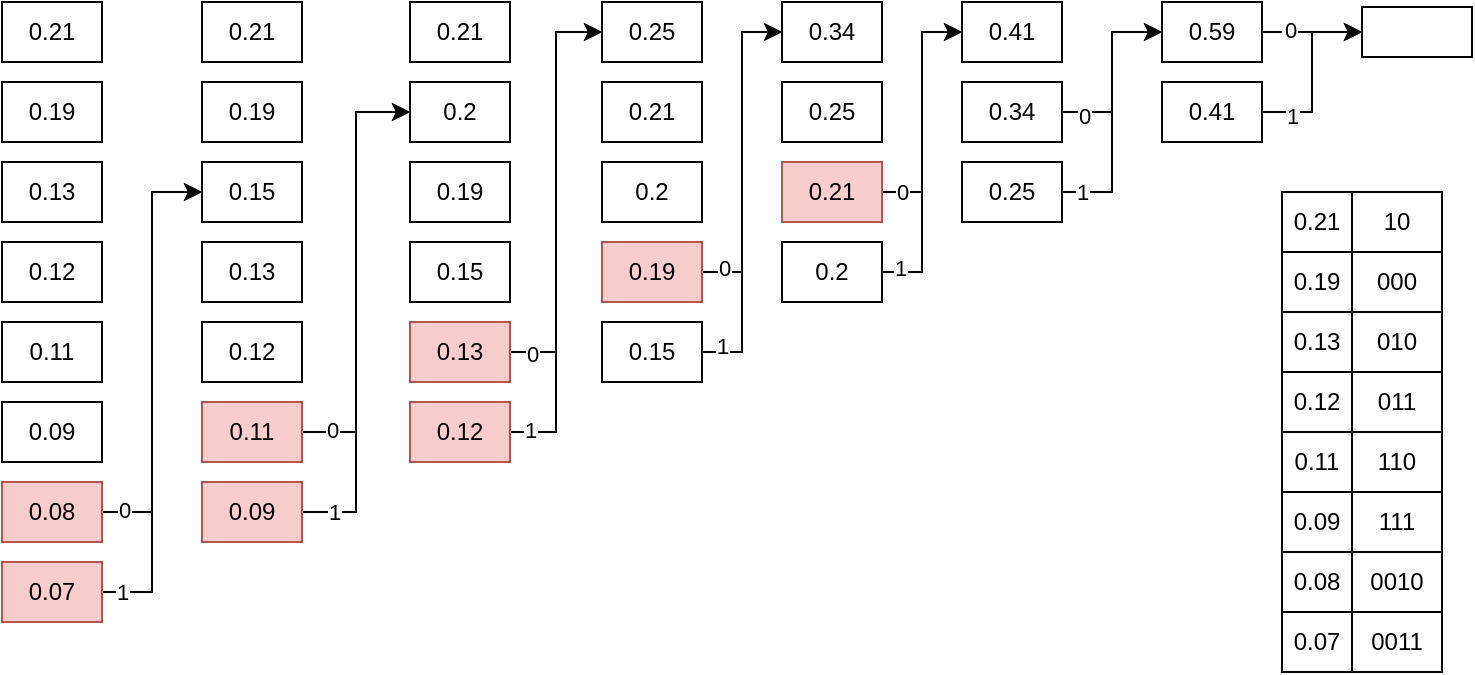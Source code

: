 <mxfile version="22.0.2" type="device">
  <diagram name="第 1 页" id="5BDinMBQajONObAEUcj4">
    <mxGraphModel dx="1728" dy="997" grid="1" gridSize="10" guides="1" tooltips="1" connect="1" arrows="1" fold="1" page="1" pageScale="1" pageWidth="1169" pageHeight="827" math="0" shadow="0">
      <root>
        <mxCell id="0" />
        <mxCell id="1" parent="0" />
        <mxCell id="ijUd1GON8m7grL_-jOXo-1" value="0.21" style="rounded=0;whiteSpace=wrap;html=1;" vertex="1" parent="1">
          <mxGeometry x="240" y="246" width="50" height="30" as="geometry" />
        </mxCell>
        <mxCell id="ijUd1GON8m7grL_-jOXo-2" value="0.11" style="rounded=0;whiteSpace=wrap;html=1;" vertex="1" parent="1">
          <mxGeometry x="240" y="406" width="50" height="30" as="geometry" />
        </mxCell>
        <mxCell id="ijUd1GON8m7grL_-jOXo-3" value="0.09" style="rounded=0;whiteSpace=wrap;html=1;" vertex="1" parent="1">
          <mxGeometry x="240" y="446" width="50" height="30" as="geometry" />
        </mxCell>
        <mxCell id="ijUd1GON8m7grL_-jOXo-4" value="0.13" style="rounded=0;whiteSpace=wrap;html=1;" vertex="1" parent="1">
          <mxGeometry x="240" y="326" width="50" height="30" as="geometry" />
        </mxCell>
        <mxCell id="ijUd1GON8m7grL_-jOXo-29" style="edgeStyle=orthogonalEdgeStyle;rounded=0;orthogonalLoop=1;jettySize=auto;html=1;entryX=0;entryY=0.5;entryDx=0;entryDy=0;" edge="1" parent="1" source="ijUd1GON8m7grL_-jOXo-5" target="ijUd1GON8m7grL_-jOXo-10">
          <mxGeometry relative="1" as="geometry" />
        </mxCell>
        <mxCell id="ijUd1GON8m7grL_-jOXo-65" value="1" style="edgeLabel;html=1;align=center;verticalAlign=middle;resizable=0;points=[];" vertex="1" connectable="0" parent="ijUd1GON8m7grL_-jOXo-29">
          <mxGeometry x="-0.921" relative="1" as="geometry">
            <mxPoint as="offset" />
          </mxGeometry>
        </mxCell>
        <mxCell id="ijUd1GON8m7grL_-jOXo-5" value="0.07" style="rounded=0;whiteSpace=wrap;html=1;fillColor=#f8cecc;strokeColor=#b85450;" vertex="1" parent="1">
          <mxGeometry x="240" y="526" width="50" height="30" as="geometry" />
        </mxCell>
        <mxCell id="ijUd1GON8m7grL_-jOXo-6" value="0.12" style="rounded=0;whiteSpace=wrap;html=1;" vertex="1" parent="1">
          <mxGeometry x="240" y="366" width="50" height="30" as="geometry" />
        </mxCell>
        <mxCell id="ijUd1GON8m7grL_-jOXo-28" style="edgeStyle=orthogonalEdgeStyle;rounded=0;orthogonalLoop=1;jettySize=auto;html=1;entryX=0;entryY=0.5;entryDx=0;entryDy=0;" edge="1" parent="1" source="ijUd1GON8m7grL_-jOXo-7" target="ijUd1GON8m7grL_-jOXo-10">
          <mxGeometry relative="1" as="geometry" />
        </mxCell>
        <mxCell id="ijUd1GON8m7grL_-jOXo-64" value="0" style="edgeLabel;html=1;align=center;verticalAlign=middle;resizable=0;points=[];" vertex="1" connectable="0" parent="ijUd1GON8m7grL_-jOXo-28">
          <mxGeometry x="-0.895" y="1" relative="1" as="geometry">
            <mxPoint as="offset" />
          </mxGeometry>
        </mxCell>
        <mxCell id="ijUd1GON8m7grL_-jOXo-7" value="0.08" style="rounded=0;whiteSpace=wrap;html=1;fillColor=#f8cecc;strokeColor=#b85450;" vertex="1" parent="1">
          <mxGeometry x="240" y="486" width="50" height="30" as="geometry" />
        </mxCell>
        <mxCell id="ijUd1GON8m7grL_-jOXo-8" value="0.19" style="rounded=0;whiteSpace=wrap;html=1;" vertex="1" parent="1">
          <mxGeometry x="240" y="286" width="50" height="30" as="geometry" />
        </mxCell>
        <mxCell id="ijUd1GON8m7grL_-jOXo-10" value="0.15" style="whiteSpace=wrap;html=1;rounded=0;" vertex="1" parent="1">
          <mxGeometry x="340" y="326" width="50" height="30" as="geometry" />
        </mxCell>
        <mxCell id="ijUd1GON8m7grL_-jOXo-13" value="0.21" style="rounded=0;whiteSpace=wrap;html=1;" vertex="1" parent="1">
          <mxGeometry x="340" y="246" width="50" height="30" as="geometry" />
        </mxCell>
        <mxCell id="ijUd1GON8m7grL_-jOXo-27" style="edgeStyle=orthogonalEdgeStyle;rounded=0;orthogonalLoop=1;jettySize=auto;html=1;entryX=0;entryY=0.5;entryDx=0;entryDy=0;" edge="1" parent="1" source="ijUd1GON8m7grL_-jOXo-14" target="ijUd1GON8m7grL_-jOXo-21">
          <mxGeometry relative="1" as="geometry" />
        </mxCell>
        <mxCell id="ijUd1GON8m7grL_-jOXo-62" value="0" style="edgeLabel;html=1;align=center;verticalAlign=middle;resizable=0;points=[];" vertex="1" connectable="0" parent="ijUd1GON8m7grL_-jOXo-27">
          <mxGeometry x="-0.865" y="1" relative="1" as="geometry">
            <mxPoint as="offset" />
          </mxGeometry>
        </mxCell>
        <mxCell id="ijUd1GON8m7grL_-jOXo-14" value="0.11" style="rounded=0;whiteSpace=wrap;html=1;fillColor=#f8cecc;strokeColor=#b85450;" vertex="1" parent="1">
          <mxGeometry x="340" y="446" width="50" height="30" as="geometry" />
        </mxCell>
        <mxCell id="ijUd1GON8m7grL_-jOXo-26" style="edgeStyle=orthogonalEdgeStyle;rounded=0;orthogonalLoop=1;jettySize=auto;html=1;entryX=0;entryY=0.5;entryDx=0;entryDy=0;" edge="1" parent="1" source="ijUd1GON8m7grL_-jOXo-15" target="ijUd1GON8m7grL_-jOXo-21">
          <mxGeometry relative="1" as="geometry" />
        </mxCell>
        <mxCell id="ijUd1GON8m7grL_-jOXo-63" value="1" style="edgeLabel;html=1;align=center;verticalAlign=middle;resizable=0;points=[];" vertex="1" connectable="0" parent="ijUd1GON8m7grL_-jOXo-26">
          <mxGeometry x="-0.873" y="1" relative="1" as="geometry">
            <mxPoint y="1" as="offset" />
          </mxGeometry>
        </mxCell>
        <mxCell id="ijUd1GON8m7grL_-jOXo-15" value="0.09" style="rounded=0;whiteSpace=wrap;html=1;fillColor=#f8cecc;strokeColor=#b85450;" vertex="1" parent="1">
          <mxGeometry x="340" y="486" width="50" height="30" as="geometry" />
        </mxCell>
        <mxCell id="ijUd1GON8m7grL_-jOXo-16" value="0.13" style="rounded=0;whiteSpace=wrap;html=1;" vertex="1" parent="1">
          <mxGeometry x="340" y="366" width="50" height="30" as="geometry" />
        </mxCell>
        <mxCell id="ijUd1GON8m7grL_-jOXo-17" value="0.12" style="rounded=0;whiteSpace=wrap;html=1;" vertex="1" parent="1">
          <mxGeometry x="340" y="406" width="50" height="30" as="geometry" />
        </mxCell>
        <mxCell id="ijUd1GON8m7grL_-jOXo-18" value="0.19" style="rounded=0;whiteSpace=wrap;html=1;" vertex="1" parent="1">
          <mxGeometry x="340" y="286" width="50" height="30" as="geometry" />
        </mxCell>
        <mxCell id="ijUd1GON8m7grL_-jOXo-20" value="0.21" style="rounded=0;whiteSpace=wrap;html=1;" vertex="1" parent="1">
          <mxGeometry x="444" y="246" width="50" height="30" as="geometry" />
        </mxCell>
        <mxCell id="ijUd1GON8m7grL_-jOXo-21" value="0.2" style="rounded=0;whiteSpace=wrap;html=1;" vertex="1" parent="1">
          <mxGeometry x="444" y="286" width="50" height="30" as="geometry" />
        </mxCell>
        <mxCell id="ijUd1GON8m7grL_-jOXo-22" value="0.15" style="whiteSpace=wrap;html=1;rounded=0;" vertex="1" parent="1">
          <mxGeometry x="444" y="366" width="50" height="30" as="geometry" />
        </mxCell>
        <mxCell id="ijUd1GON8m7grL_-jOXo-35" style="edgeStyle=orthogonalEdgeStyle;rounded=0;orthogonalLoop=1;jettySize=auto;html=1;entryX=0;entryY=0.5;entryDx=0;entryDy=0;" edge="1" parent="1" source="ijUd1GON8m7grL_-jOXo-23" target="ijUd1GON8m7grL_-jOXo-34">
          <mxGeometry relative="1" as="geometry" />
        </mxCell>
        <mxCell id="ijUd1GON8m7grL_-jOXo-58" value="0" style="edgeLabel;html=1;align=center;verticalAlign=middle;resizable=0;points=[];" vertex="1" connectable="0" parent="ijUd1GON8m7grL_-jOXo-35">
          <mxGeometry x="-0.899" y="-1" relative="1" as="geometry">
            <mxPoint as="offset" />
          </mxGeometry>
        </mxCell>
        <mxCell id="ijUd1GON8m7grL_-jOXo-23" value="0.13" style="rounded=0;whiteSpace=wrap;html=1;fillColor=#f8cecc;strokeColor=#b85450;" vertex="1" parent="1">
          <mxGeometry x="444" y="406" width="50" height="30" as="geometry" />
        </mxCell>
        <mxCell id="ijUd1GON8m7grL_-jOXo-36" style="edgeStyle=orthogonalEdgeStyle;rounded=0;orthogonalLoop=1;jettySize=auto;html=1;entryX=0;entryY=0.5;entryDx=0;entryDy=0;" edge="1" parent="1" source="ijUd1GON8m7grL_-jOXo-24" target="ijUd1GON8m7grL_-jOXo-34">
          <mxGeometry relative="1" as="geometry" />
        </mxCell>
        <mxCell id="ijUd1GON8m7grL_-jOXo-59" value="1" style="edgeLabel;html=1;align=center;verticalAlign=middle;resizable=0;points=[];" vertex="1" connectable="0" parent="ijUd1GON8m7grL_-jOXo-36">
          <mxGeometry x="-0.92" y="1" relative="1" as="geometry">
            <mxPoint as="offset" />
          </mxGeometry>
        </mxCell>
        <mxCell id="ijUd1GON8m7grL_-jOXo-24" value="0.12" style="rounded=0;whiteSpace=wrap;html=1;fillColor=#f8cecc;strokeColor=#b85450;" vertex="1" parent="1">
          <mxGeometry x="444" y="446" width="50" height="30" as="geometry" />
        </mxCell>
        <mxCell id="ijUd1GON8m7grL_-jOXo-25" value="0.19" style="rounded=0;whiteSpace=wrap;html=1;" vertex="1" parent="1">
          <mxGeometry x="444" y="326" width="50" height="30" as="geometry" />
        </mxCell>
        <mxCell id="ijUd1GON8m7grL_-jOXo-30" value="0.21" style="rounded=0;whiteSpace=wrap;html=1;" vertex="1" parent="1">
          <mxGeometry x="540" y="286" width="50" height="30" as="geometry" />
        </mxCell>
        <mxCell id="ijUd1GON8m7grL_-jOXo-31" value="0.2" style="rounded=0;whiteSpace=wrap;html=1;" vertex="1" parent="1">
          <mxGeometry x="540" y="326" width="50" height="30" as="geometry" />
        </mxCell>
        <mxCell id="ijUd1GON8m7grL_-jOXo-41" style="edgeStyle=orthogonalEdgeStyle;rounded=0;orthogonalLoop=1;jettySize=auto;html=1;entryX=0;entryY=0.5;entryDx=0;entryDy=0;" edge="1" parent="1" source="ijUd1GON8m7grL_-jOXo-32" target="ijUd1GON8m7grL_-jOXo-40">
          <mxGeometry relative="1" as="geometry" />
        </mxCell>
        <mxCell id="ijUd1GON8m7grL_-jOXo-57" value="1" style="edgeLabel;html=1;align=center;verticalAlign=middle;resizable=0;points=[];" vertex="1" connectable="0" parent="ijUd1GON8m7grL_-jOXo-41">
          <mxGeometry x="-0.901" y="3" relative="1" as="geometry">
            <mxPoint as="offset" />
          </mxGeometry>
        </mxCell>
        <mxCell id="ijUd1GON8m7grL_-jOXo-32" value="0.15" style="whiteSpace=wrap;html=1;rounded=0;" vertex="1" parent="1">
          <mxGeometry x="540" y="406" width="50" height="30" as="geometry" />
        </mxCell>
        <mxCell id="ijUd1GON8m7grL_-jOXo-42" style="edgeStyle=orthogonalEdgeStyle;rounded=0;orthogonalLoop=1;jettySize=auto;html=1;entryX=0;entryY=0.5;entryDx=0;entryDy=0;" edge="1" parent="1" source="ijUd1GON8m7grL_-jOXo-33" target="ijUd1GON8m7grL_-jOXo-40">
          <mxGeometry relative="1" as="geometry" />
        </mxCell>
        <mxCell id="ijUd1GON8m7grL_-jOXo-56" value="0" style="edgeLabel;html=1;align=center;verticalAlign=middle;resizable=0;points=[];" vertex="1" connectable="0" parent="ijUd1GON8m7grL_-jOXo-42">
          <mxGeometry x="-0.87" y="2" relative="1" as="geometry">
            <mxPoint as="offset" />
          </mxGeometry>
        </mxCell>
        <mxCell id="ijUd1GON8m7grL_-jOXo-33" value="0.19" style="rounded=0;whiteSpace=wrap;html=1;fillColor=#f8cecc;strokeColor=#b85450;" vertex="1" parent="1">
          <mxGeometry x="540" y="366" width="50" height="30" as="geometry" />
        </mxCell>
        <mxCell id="ijUd1GON8m7grL_-jOXo-34" value="0.25" style="rounded=0;whiteSpace=wrap;html=1;" vertex="1" parent="1">
          <mxGeometry x="540" y="246" width="50" height="30" as="geometry" />
        </mxCell>
        <mxCell id="ijUd1GON8m7grL_-jOXo-46" style="edgeStyle=orthogonalEdgeStyle;rounded=0;orthogonalLoop=1;jettySize=auto;html=1;entryX=0;entryY=0.5;entryDx=0;entryDy=0;" edge="1" parent="1" source="ijUd1GON8m7grL_-jOXo-37" target="ijUd1GON8m7grL_-jOXo-45">
          <mxGeometry relative="1" as="geometry" />
        </mxCell>
        <mxCell id="ijUd1GON8m7grL_-jOXo-54" value="0" style="edgeLabel;html=1;align=center;verticalAlign=middle;resizable=0;points=[];" vertex="1" connectable="0" parent="ijUd1GON8m7grL_-jOXo-46">
          <mxGeometry x="-0.802" y="-1" relative="1" as="geometry">
            <mxPoint x="-2" y="-1" as="offset" />
          </mxGeometry>
        </mxCell>
        <mxCell id="ijUd1GON8m7grL_-jOXo-37" value="0.21" style="rounded=0;whiteSpace=wrap;html=1;fillColor=#f8cecc;strokeColor=#b85450;" vertex="1" parent="1">
          <mxGeometry x="630" y="326" width="50" height="30" as="geometry" />
        </mxCell>
        <mxCell id="ijUd1GON8m7grL_-jOXo-47" style="edgeStyle=orthogonalEdgeStyle;rounded=0;orthogonalLoop=1;jettySize=auto;html=1;entryX=0;entryY=0.5;entryDx=0;entryDy=0;" edge="1" parent="1" source="ijUd1GON8m7grL_-jOXo-38" target="ijUd1GON8m7grL_-jOXo-45">
          <mxGeometry relative="1" as="geometry" />
        </mxCell>
        <mxCell id="ijUd1GON8m7grL_-jOXo-55" value="1" style="edgeLabel;html=1;align=center;verticalAlign=middle;resizable=0;points=[];" vertex="1" connectable="0" parent="ijUd1GON8m7grL_-jOXo-47">
          <mxGeometry x="-0.887" y="2" relative="1" as="geometry">
            <mxPoint as="offset" />
          </mxGeometry>
        </mxCell>
        <mxCell id="ijUd1GON8m7grL_-jOXo-38" value="0.2" style="rounded=0;whiteSpace=wrap;html=1;" vertex="1" parent="1">
          <mxGeometry x="630" y="366" width="50" height="30" as="geometry" />
        </mxCell>
        <mxCell id="ijUd1GON8m7grL_-jOXo-39" value="0.25" style="rounded=0;whiteSpace=wrap;html=1;" vertex="1" parent="1">
          <mxGeometry x="630" y="286" width="50" height="30" as="geometry" />
        </mxCell>
        <mxCell id="ijUd1GON8m7grL_-jOXo-40" value="0.34" style="rounded=0;whiteSpace=wrap;html=1;" vertex="1" parent="1">
          <mxGeometry x="630" y="246" width="50" height="30" as="geometry" />
        </mxCell>
        <mxCell id="ijUd1GON8m7grL_-jOXo-51" style="edgeStyle=orthogonalEdgeStyle;rounded=0;orthogonalLoop=1;jettySize=auto;html=1;entryX=0;entryY=0.5;entryDx=0;entryDy=0;" edge="1" parent="1" source="ijUd1GON8m7grL_-jOXo-43" target="ijUd1GON8m7grL_-jOXo-49">
          <mxGeometry relative="1" as="geometry" />
        </mxCell>
        <mxCell id="ijUd1GON8m7grL_-jOXo-53" value="1" style="edgeLabel;html=1;align=center;verticalAlign=middle;resizable=0;points=[];" vertex="1" connectable="0" parent="ijUd1GON8m7grL_-jOXo-51">
          <mxGeometry x="-0.875" relative="1" as="geometry">
            <mxPoint x="2" as="offset" />
          </mxGeometry>
        </mxCell>
        <mxCell id="ijUd1GON8m7grL_-jOXo-43" value="0.25" style="rounded=0;whiteSpace=wrap;html=1;" vertex="1" parent="1">
          <mxGeometry x="720" y="326" width="50" height="30" as="geometry" />
        </mxCell>
        <mxCell id="ijUd1GON8m7grL_-jOXo-50" style="edgeStyle=orthogonalEdgeStyle;rounded=0;orthogonalLoop=1;jettySize=auto;html=1;entryX=0;entryY=0.5;entryDx=0;entryDy=0;" edge="1" parent="1" source="ijUd1GON8m7grL_-jOXo-44" target="ijUd1GON8m7grL_-jOXo-49">
          <mxGeometry relative="1" as="geometry" />
        </mxCell>
        <mxCell id="ijUd1GON8m7grL_-jOXo-52" value="0" style="edgeLabel;html=1;align=center;verticalAlign=middle;resizable=0;points=[];" vertex="1" connectable="0" parent="ijUd1GON8m7grL_-jOXo-50">
          <mxGeometry x="-0.768" y="-2" relative="1" as="geometry">
            <mxPoint as="offset" />
          </mxGeometry>
        </mxCell>
        <mxCell id="ijUd1GON8m7grL_-jOXo-44" value="0.34" style="rounded=0;whiteSpace=wrap;html=1;" vertex="1" parent="1">
          <mxGeometry x="720" y="286" width="50" height="30" as="geometry" />
        </mxCell>
        <mxCell id="ijUd1GON8m7grL_-jOXo-45" value="0.41" style="rounded=0;whiteSpace=wrap;html=1;" vertex="1" parent="1">
          <mxGeometry x="720" y="246" width="50" height="30" as="geometry" />
        </mxCell>
        <mxCell id="ijUd1GON8m7grL_-jOXo-82" style="edgeStyle=orthogonalEdgeStyle;rounded=0;orthogonalLoop=1;jettySize=auto;html=1;entryX=0;entryY=0.5;entryDx=0;entryDy=0;" edge="1" parent="1" source="ijUd1GON8m7grL_-jOXo-48" target="ijUd1GON8m7grL_-jOXo-80">
          <mxGeometry relative="1" as="geometry" />
        </mxCell>
        <mxCell id="ijUd1GON8m7grL_-jOXo-83" value="1" style="edgeLabel;html=1;align=center;verticalAlign=middle;resizable=0;points=[];" vertex="1" connectable="0" parent="ijUd1GON8m7grL_-jOXo-82">
          <mxGeometry x="-0.674" y="-2" relative="1" as="geometry">
            <mxPoint as="offset" />
          </mxGeometry>
        </mxCell>
        <mxCell id="ijUd1GON8m7grL_-jOXo-48" value="0.41" style="rounded=0;whiteSpace=wrap;html=1;" vertex="1" parent="1">
          <mxGeometry x="820" y="286" width="50" height="30" as="geometry" />
        </mxCell>
        <mxCell id="ijUd1GON8m7grL_-jOXo-81" value="" style="edgeStyle=orthogonalEdgeStyle;rounded=0;orthogonalLoop=1;jettySize=auto;html=1;" edge="1" parent="1" source="ijUd1GON8m7grL_-jOXo-49" target="ijUd1GON8m7grL_-jOXo-80">
          <mxGeometry relative="1" as="geometry" />
        </mxCell>
        <mxCell id="ijUd1GON8m7grL_-jOXo-84" value="" style="edgeStyle=orthogonalEdgeStyle;rounded=0;orthogonalLoop=1;jettySize=auto;html=1;" edge="1" parent="1" source="ijUd1GON8m7grL_-jOXo-49" target="ijUd1GON8m7grL_-jOXo-80">
          <mxGeometry relative="1" as="geometry" />
        </mxCell>
        <mxCell id="ijUd1GON8m7grL_-jOXo-85" value="1" style="edgeLabel;html=1;align=center;verticalAlign=middle;resizable=0;points=[];" vertex="1" connectable="0" parent="ijUd1GON8m7grL_-jOXo-84">
          <mxGeometry x="-0.495" y="2" relative="1" as="geometry">
            <mxPoint as="offset" />
          </mxGeometry>
        </mxCell>
        <mxCell id="ijUd1GON8m7grL_-jOXo-86" value="0&lt;br&gt;" style="edgeLabel;html=1;align=center;verticalAlign=middle;resizable=0;points=[];" vertex="1" connectable="0" parent="ijUd1GON8m7grL_-jOXo-84">
          <mxGeometry x="-0.468" y="1" relative="1" as="geometry">
            <mxPoint as="offset" />
          </mxGeometry>
        </mxCell>
        <mxCell id="ijUd1GON8m7grL_-jOXo-49" value="0.59" style="rounded=0;whiteSpace=wrap;html=1;" vertex="1" parent="1">
          <mxGeometry x="820" y="246" width="50" height="30" as="geometry" />
        </mxCell>
        <mxCell id="ijUd1GON8m7grL_-jOXo-80" value="" style="whiteSpace=wrap;html=1;rounded=0;" vertex="1" parent="1">
          <mxGeometry x="920" y="248.5" width="55" height="25" as="geometry" />
        </mxCell>
        <mxCell id="ijUd1GON8m7grL_-jOXo-118" value="" style="shape=table;startSize=0;container=1;collapsible=0;childLayout=tableLayout;" vertex="1" parent="1">
          <mxGeometry x="880" y="341" width="80" height="240" as="geometry" />
        </mxCell>
        <mxCell id="ijUd1GON8m7grL_-jOXo-119" value="" style="shape=tableRow;horizontal=0;startSize=0;swimlaneHead=0;swimlaneBody=0;strokeColor=inherit;top=0;left=0;bottom=0;right=0;collapsible=0;dropTarget=0;fillColor=none;points=[[0,0.5],[1,0.5]];portConstraint=eastwest;" vertex="1" parent="ijUd1GON8m7grL_-jOXo-118">
          <mxGeometry width="80" height="30" as="geometry" />
        </mxCell>
        <mxCell id="ijUd1GON8m7grL_-jOXo-120" value="0.21" style="shape=partialRectangle;html=1;whiteSpace=wrap;connectable=0;strokeColor=inherit;overflow=hidden;fillColor=none;top=0;left=0;bottom=0;right=0;pointerEvents=1;" vertex="1" parent="ijUd1GON8m7grL_-jOXo-119">
          <mxGeometry width="35" height="30" as="geometry">
            <mxRectangle width="35" height="30" as="alternateBounds" />
          </mxGeometry>
        </mxCell>
        <mxCell id="ijUd1GON8m7grL_-jOXo-121" value="10" style="shape=partialRectangle;html=1;whiteSpace=wrap;connectable=0;strokeColor=inherit;overflow=hidden;fillColor=none;top=0;left=0;bottom=0;right=0;pointerEvents=1;" vertex="1" parent="ijUd1GON8m7grL_-jOXo-119">
          <mxGeometry x="35" width="45" height="30" as="geometry">
            <mxRectangle width="45" height="30" as="alternateBounds" />
          </mxGeometry>
        </mxCell>
        <mxCell id="ijUd1GON8m7grL_-jOXo-122" value="" style="shape=tableRow;horizontal=0;startSize=0;swimlaneHead=0;swimlaneBody=0;strokeColor=inherit;top=0;left=0;bottom=0;right=0;collapsible=0;dropTarget=0;fillColor=none;points=[[0,0.5],[1,0.5]];portConstraint=eastwest;" vertex="1" parent="ijUd1GON8m7grL_-jOXo-118">
          <mxGeometry y="30" width="80" height="30" as="geometry" />
        </mxCell>
        <mxCell id="ijUd1GON8m7grL_-jOXo-123" value="0.19" style="shape=partialRectangle;html=1;whiteSpace=wrap;connectable=0;strokeColor=inherit;overflow=hidden;fillColor=none;top=0;left=0;bottom=0;right=0;pointerEvents=1;" vertex="1" parent="ijUd1GON8m7grL_-jOXo-122">
          <mxGeometry width="35" height="30" as="geometry">
            <mxRectangle width="35" height="30" as="alternateBounds" />
          </mxGeometry>
        </mxCell>
        <mxCell id="ijUd1GON8m7grL_-jOXo-124" value="000" style="shape=partialRectangle;html=1;whiteSpace=wrap;connectable=0;strokeColor=inherit;overflow=hidden;fillColor=none;top=0;left=0;bottom=0;right=0;pointerEvents=1;" vertex="1" parent="ijUd1GON8m7grL_-jOXo-122">
          <mxGeometry x="35" width="45" height="30" as="geometry">
            <mxRectangle width="45" height="30" as="alternateBounds" />
          </mxGeometry>
        </mxCell>
        <mxCell id="ijUd1GON8m7grL_-jOXo-125" value="" style="shape=tableRow;horizontal=0;startSize=0;swimlaneHead=0;swimlaneBody=0;strokeColor=inherit;top=0;left=0;bottom=0;right=0;collapsible=0;dropTarget=0;fillColor=none;points=[[0,0.5],[1,0.5]];portConstraint=eastwest;" vertex="1" parent="ijUd1GON8m7grL_-jOXo-118">
          <mxGeometry y="60" width="80" height="30" as="geometry" />
        </mxCell>
        <mxCell id="ijUd1GON8m7grL_-jOXo-126" value="0.13" style="shape=partialRectangle;html=1;whiteSpace=wrap;connectable=0;strokeColor=inherit;overflow=hidden;fillColor=none;top=0;left=0;bottom=0;right=0;pointerEvents=1;" vertex="1" parent="ijUd1GON8m7grL_-jOXo-125">
          <mxGeometry width="35" height="30" as="geometry">
            <mxRectangle width="35" height="30" as="alternateBounds" />
          </mxGeometry>
        </mxCell>
        <mxCell id="ijUd1GON8m7grL_-jOXo-127" value="010" style="shape=partialRectangle;html=1;whiteSpace=wrap;connectable=0;strokeColor=inherit;overflow=hidden;fillColor=none;top=0;left=0;bottom=0;right=0;pointerEvents=1;" vertex="1" parent="ijUd1GON8m7grL_-jOXo-125">
          <mxGeometry x="35" width="45" height="30" as="geometry">
            <mxRectangle width="45" height="30" as="alternateBounds" />
          </mxGeometry>
        </mxCell>
        <mxCell id="ijUd1GON8m7grL_-jOXo-128" value="" style="shape=tableRow;horizontal=0;startSize=0;swimlaneHead=0;swimlaneBody=0;strokeColor=inherit;top=0;left=0;bottom=0;right=0;collapsible=0;dropTarget=0;fillColor=none;points=[[0,0.5],[1,0.5]];portConstraint=eastwest;" vertex="1" parent="ijUd1GON8m7grL_-jOXo-118">
          <mxGeometry y="90" width="80" height="30" as="geometry" />
        </mxCell>
        <mxCell id="ijUd1GON8m7grL_-jOXo-129" value="0.12" style="shape=partialRectangle;html=1;whiteSpace=wrap;connectable=0;strokeColor=inherit;overflow=hidden;fillColor=none;top=0;left=0;bottom=0;right=0;pointerEvents=1;" vertex="1" parent="ijUd1GON8m7grL_-jOXo-128">
          <mxGeometry width="35" height="30" as="geometry">
            <mxRectangle width="35" height="30" as="alternateBounds" />
          </mxGeometry>
        </mxCell>
        <mxCell id="ijUd1GON8m7grL_-jOXo-130" value="011" style="shape=partialRectangle;html=1;whiteSpace=wrap;connectable=0;strokeColor=inherit;overflow=hidden;fillColor=none;top=0;left=0;bottom=0;right=0;pointerEvents=1;" vertex="1" parent="ijUd1GON8m7grL_-jOXo-128">
          <mxGeometry x="35" width="45" height="30" as="geometry">
            <mxRectangle width="45" height="30" as="alternateBounds" />
          </mxGeometry>
        </mxCell>
        <mxCell id="ijUd1GON8m7grL_-jOXo-131" value="" style="shape=tableRow;horizontal=0;startSize=0;swimlaneHead=0;swimlaneBody=0;strokeColor=inherit;top=0;left=0;bottom=0;right=0;collapsible=0;dropTarget=0;fillColor=none;points=[[0,0.5],[1,0.5]];portConstraint=eastwest;" vertex="1" parent="ijUd1GON8m7grL_-jOXo-118">
          <mxGeometry y="120" width="80" height="30" as="geometry" />
        </mxCell>
        <mxCell id="ijUd1GON8m7grL_-jOXo-132" value="0.11" style="shape=partialRectangle;html=1;whiteSpace=wrap;connectable=0;strokeColor=inherit;overflow=hidden;fillColor=none;top=0;left=0;bottom=0;right=0;pointerEvents=1;" vertex="1" parent="ijUd1GON8m7grL_-jOXo-131">
          <mxGeometry width="35" height="30" as="geometry">
            <mxRectangle width="35" height="30" as="alternateBounds" />
          </mxGeometry>
        </mxCell>
        <mxCell id="ijUd1GON8m7grL_-jOXo-133" value="110" style="shape=partialRectangle;html=1;whiteSpace=wrap;connectable=0;strokeColor=inherit;overflow=hidden;fillColor=none;top=0;left=0;bottom=0;right=0;pointerEvents=1;" vertex="1" parent="ijUd1GON8m7grL_-jOXo-131">
          <mxGeometry x="35" width="45" height="30" as="geometry">
            <mxRectangle width="45" height="30" as="alternateBounds" />
          </mxGeometry>
        </mxCell>
        <mxCell id="ijUd1GON8m7grL_-jOXo-134" value="" style="shape=tableRow;horizontal=0;startSize=0;swimlaneHead=0;swimlaneBody=0;strokeColor=inherit;top=0;left=0;bottom=0;right=0;collapsible=0;dropTarget=0;fillColor=none;points=[[0,0.5],[1,0.5]];portConstraint=eastwest;" vertex="1" parent="ijUd1GON8m7grL_-jOXo-118">
          <mxGeometry y="150" width="80" height="30" as="geometry" />
        </mxCell>
        <mxCell id="ijUd1GON8m7grL_-jOXo-135" value="0.09" style="shape=partialRectangle;html=1;whiteSpace=wrap;connectable=0;strokeColor=inherit;overflow=hidden;fillColor=none;top=0;left=0;bottom=0;right=0;pointerEvents=1;" vertex="1" parent="ijUd1GON8m7grL_-jOXo-134">
          <mxGeometry width="35" height="30" as="geometry">
            <mxRectangle width="35" height="30" as="alternateBounds" />
          </mxGeometry>
        </mxCell>
        <mxCell id="ijUd1GON8m7grL_-jOXo-136" value="111" style="shape=partialRectangle;html=1;whiteSpace=wrap;connectable=0;strokeColor=inherit;overflow=hidden;fillColor=none;top=0;left=0;bottom=0;right=0;pointerEvents=1;" vertex="1" parent="ijUd1GON8m7grL_-jOXo-134">
          <mxGeometry x="35" width="45" height="30" as="geometry">
            <mxRectangle width="45" height="30" as="alternateBounds" />
          </mxGeometry>
        </mxCell>
        <mxCell id="ijUd1GON8m7grL_-jOXo-137" value="" style="shape=tableRow;horizontal=0;startSize=0;swimlaneHead=0;swimlaneBody=0;strokeColor=inherit;top=0;left=0;bottom=0;right=0;collapsible=0;dropTarget=0;fillColor=none;points=[[0,0.5],[1,0.5]];portConstraint=eastwest;" vertex="1" parent="ijUd1GON8m7grL_-jOXo-118">
          <mxGeometry y="180" width="80" height="30" as="geometry" />
        </mxCell>
        <mxCell id="ijUd1GON8m7grL_-jOXo-138" value="0.08" style="shape=partialRectangle;html=1;whiteSpace=wrap;connectable=0;strokeColor=inherit;overflow=hidden;fillColor=none;top=0;left=0;bottom=0;right=0;pointerEvents=1;" vertex="1" parent="ijUd1GON8m7grL_-jOXo-137">
          <mxGeometry width="35" height="30" as="geometry">
            <mxRectangle width="35" height="30" as="alternateBounds" />
          </mxGeometry>
        </mxCell>
        <mxCell id="ijUd1GON8m7grL_-jOXo-139" value="0010" style="shape=partialRectangle;html=1;whiteSpace=wrap;connectable=0;strokeColor=inherit;overflow=hidden;fillColor=none;top=0;left=0;bottom=0;right=0;pointerEvents=1;" vertex="1" parent="ijUd1GON8m7grL_-jOXo-137">
          <mxGeometry x="35" width="45" height="30" as="geometry">
            <mxRectangle width="45" height="30" as="alternateBounds" />
          </mxGeometry>
        </mxCell>
        <mxCell id="ijUd1GON8m7grL_-jOXo-140" value="" style="shape=tableRow;horizontal=0;startSize=0;swimlaneHead=0;swimlaneBody=0;strokeColor=inherit;top=0;left=0;bottom=0;right=0;collapsible=0;dropTarget=0;fillColor=none;points=[[0,0.5],[1,0.5]];portConstraint=eastwest;" vertex="1" parent="ijUd1GON8m7grL_-jOXo-118">
          <mxGeometry y="210" width="80" height="30" as="geometry" />
        </mxCell>
        <mxCell id="ijUd1GON8m7grL_-jOXo-141" value="0.07" style="shape=partialRectangle;html=1;whiteSpace=wrap;connectable=0;strokeColor=inherit;overflow=hidden;fillColor=none;top=0;left=0;bottom=0;right=0;pointerEvents=1;" vertex="1" parent="ijUd1GON8m7grL_-jOXo-140">
          <mxGeometry width="35" height="30" as="geometry">
            <mxRectangle width="35" height="30" as="alternateBounds" />
          </mxGeometry>
        </mxCell>
        <mxCell id="ijUd1GON8m7grL_-jOXo-142" value="0011" style="shape=partialRectangle;html=1;whiteSpace=wrap;connectable=0;strokeColor=inherit;overflow=hidden;fillColor=none;top=0;left=0;bottom=0;right=0;pointerEvents=1;" vertex="1" parent="ijUd1GON8m7grL_-jOXo-140">
          <mxGeometry x="35" width="45" height="30" as="geometry">
            <mxRectangle width="45" height="30" as="alternateBounds" />
          </mxGeometry>
        </mxCell>
      </root>
    </mxGraphModel>
  </diagram>
</mxfile>
